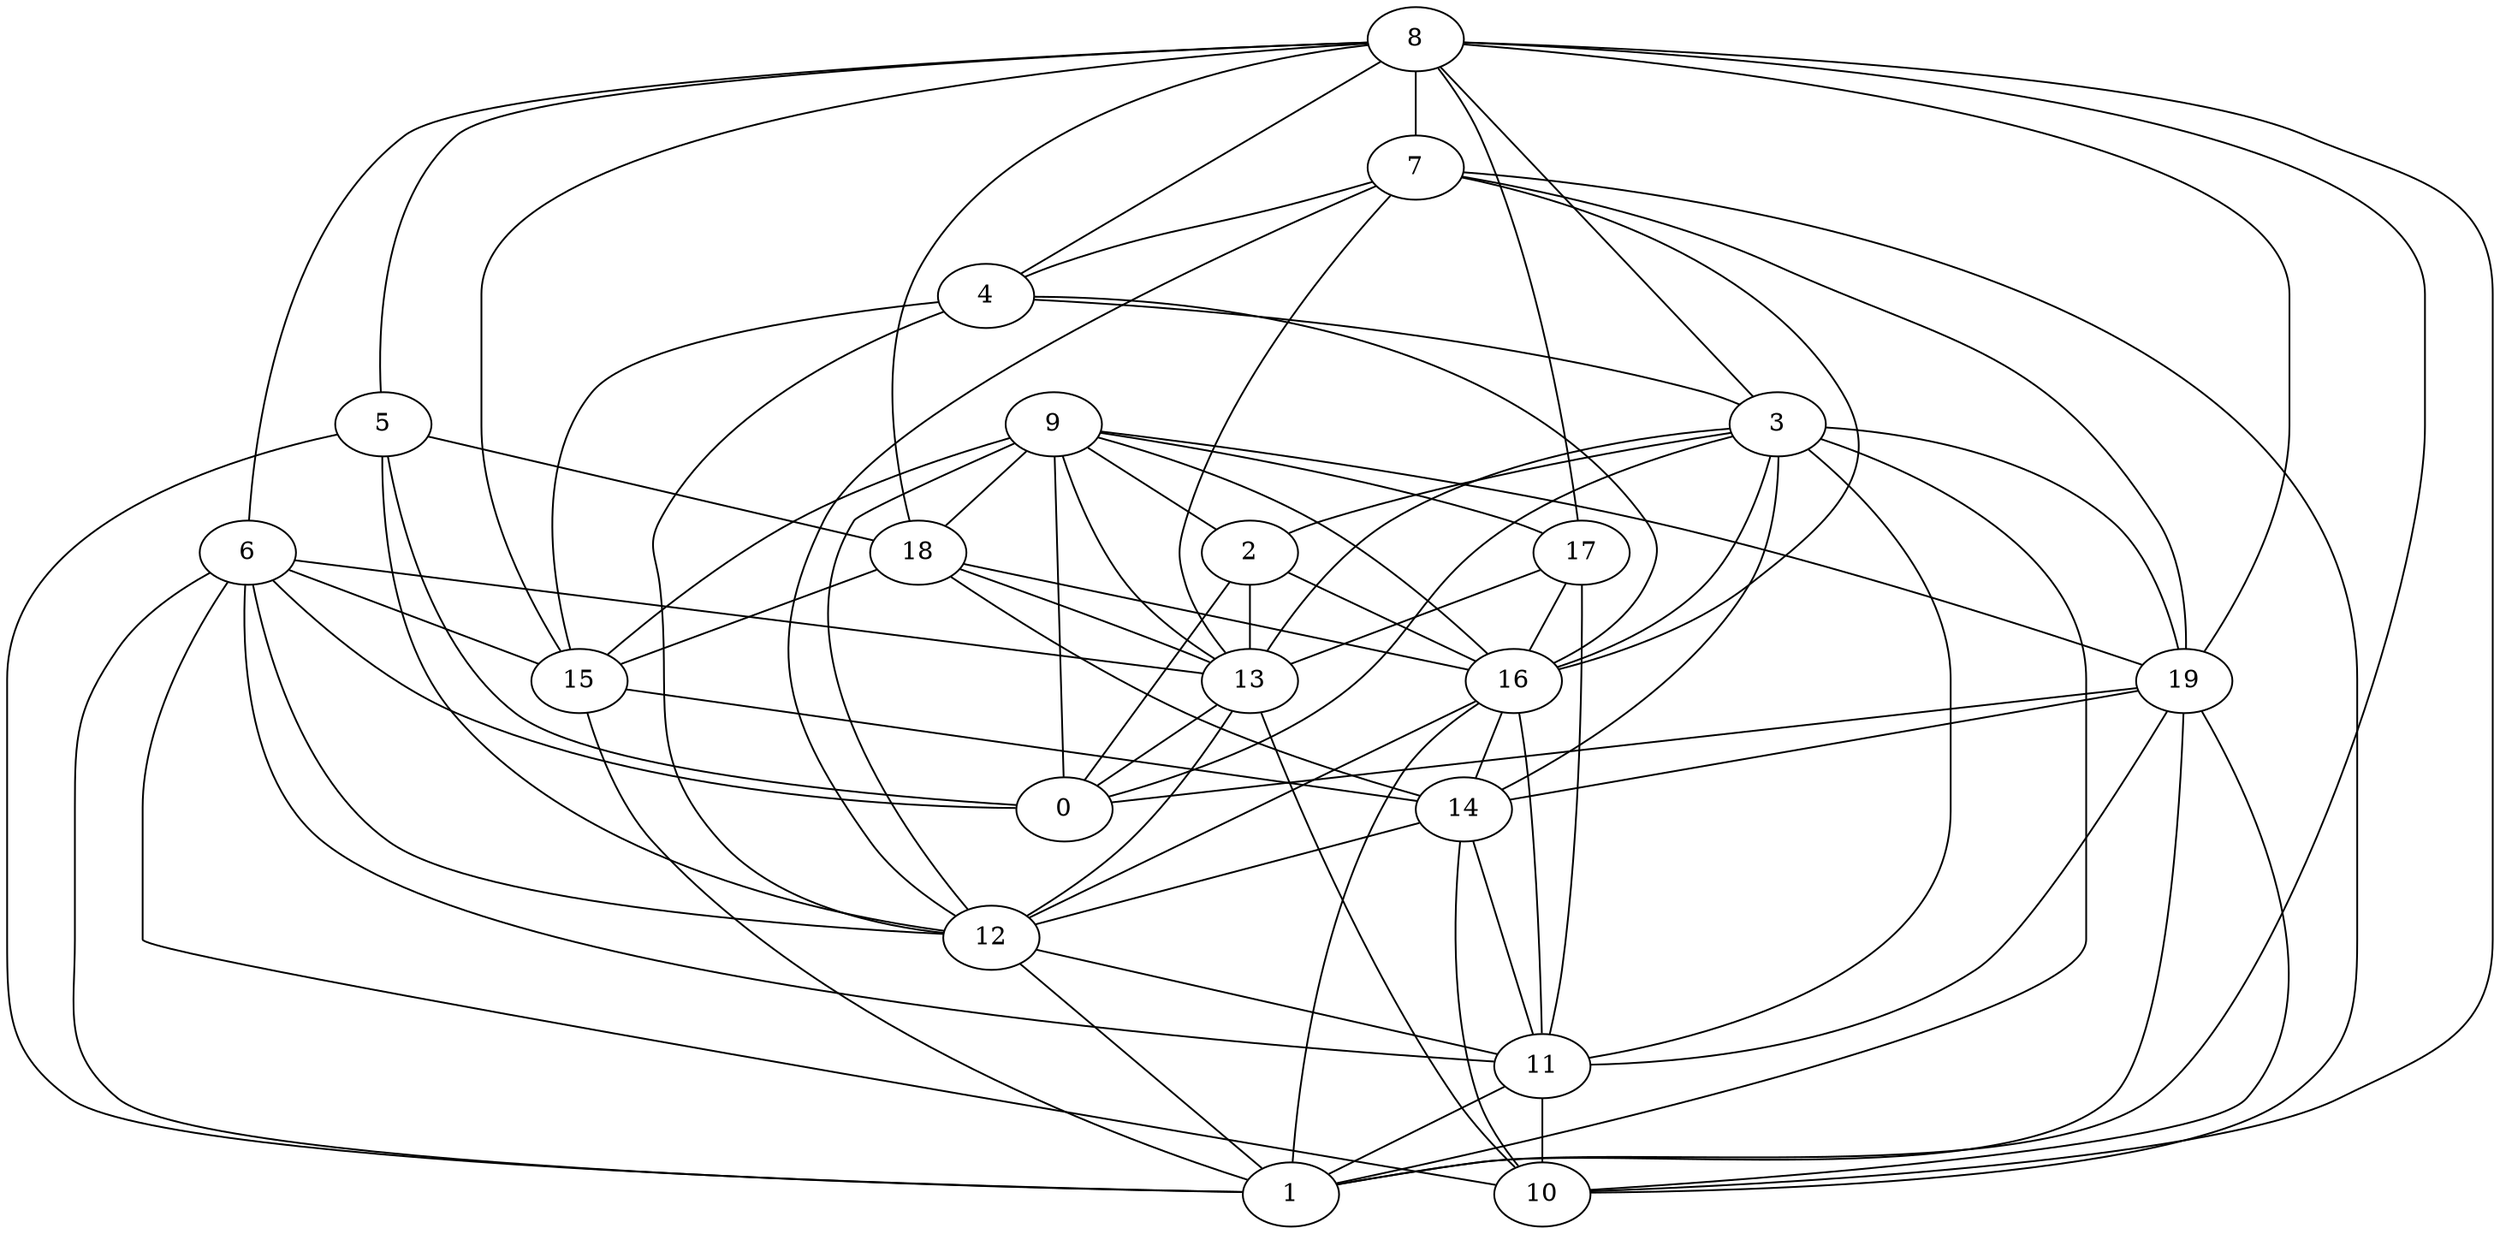 digraph GG_graph {

subgraph G_graph {
edge [color = black]
"4" -> "3" [dir = none]
"4" -> "12" [dir = none]
"4" -> "16" [dir = none]
"5" -> "0" [dir = none]
"5" -> "1" [dir = none]
"5" -> "12" [dir = none]
"13" -> "12" [dir = none]
"13" -> "10" [dir = none]
"13" -> "0" [dir = none]
"9" -> "13" [dir = none]
"9" -> "17" [dir = none]
"9" -> "12" [dir = none]
"9" -> "15" [dir = none]
"9" -> "0" [dir = none]
"9" -> "16" [dir = none]
"9" -> "18" [dir = none]
"3" -> "1" [dir = none]
"3" -> "0" [dir = none]
"3" -> "11" [dir = none]
"3" -> "19" [dir = none]
"16" -> "11" [dir = none]
"16" -> "12" [dir = none]
"16" -> "14" [dir = none]
"8" -> "7" [dir = none]
"8" -> "6" [dir = none]
"8" -> "15" [dir = none]
"8" -> "10" [dir = none]
"8" -> "1" [dir = none]
"8" -> "3" [dir = none]
"8" -> "17" [dir = none]
"8" -> "4" [dir = none]
"18" -> "13" [dir = none]
"18" -> "16" [dir = none]
"18" -> "15" [dir = none]
"14" -> "10" [dir = none]
"14" -> "11" [dir = none]
"6" -> "12" [dir = none]
"6" -> "10" [dir = none]
"6" -> "15" [dir = none]
"6" -> "0" [dir = none]
"6" -> "1" [dir = none]
"19" -> "14" [dir = none]
"19" -> "0" [dir = none]
"19" -> "10" [dir = none]
"19" -> "1" [dir = none]
"2" -> "0" [dir = none]
"2" -> "13" [dir = none]
"2" -> "16" [dir = none]
"12" -> "11" [dir = none]
"12" -> "1" [dir = none]
"17" -> "13" [dir = none]
"7" -> "4" [dir = none]
"7" -> "19" [dir = none]
"7" -> "16" [dir = none]
"7" -> "10" [dir = none]
"7" -> "12" [dir = none]
"7" -> "13" [dir = none]
"6" -> "13" [dir = none]
"15" -> "14" [dir = none]
"11" -> "1" [dir = none]
"8" -> "18" [dir = none]
"3" -> "14" [dir = none]
"11" -> "10" [dir = none]
"3" -> "16" [dir = none]
"9" -> "19" [dir = none]
"5" -> "18" [dir = none]
"18" -> "14" [dir = none]
"14" -> "12" [dir = none]
"19" -> "11" [dir = none]
"4" -> "15" [dir = none]
"17" -> "16" [dir = none]
"17" -> "11" [dir = none]
"8" -> "5" [dir = none]
"9" -> "2" [dir = none]
"3" -> "13" [dir = none]
"16" -> "1" [dir = none]
"3" -> "2" [dir = none]
"15" -> "1" [dir = none]
"8" -> "19" [dir = none]
"6" -> "11" [dir = none]
}

}
